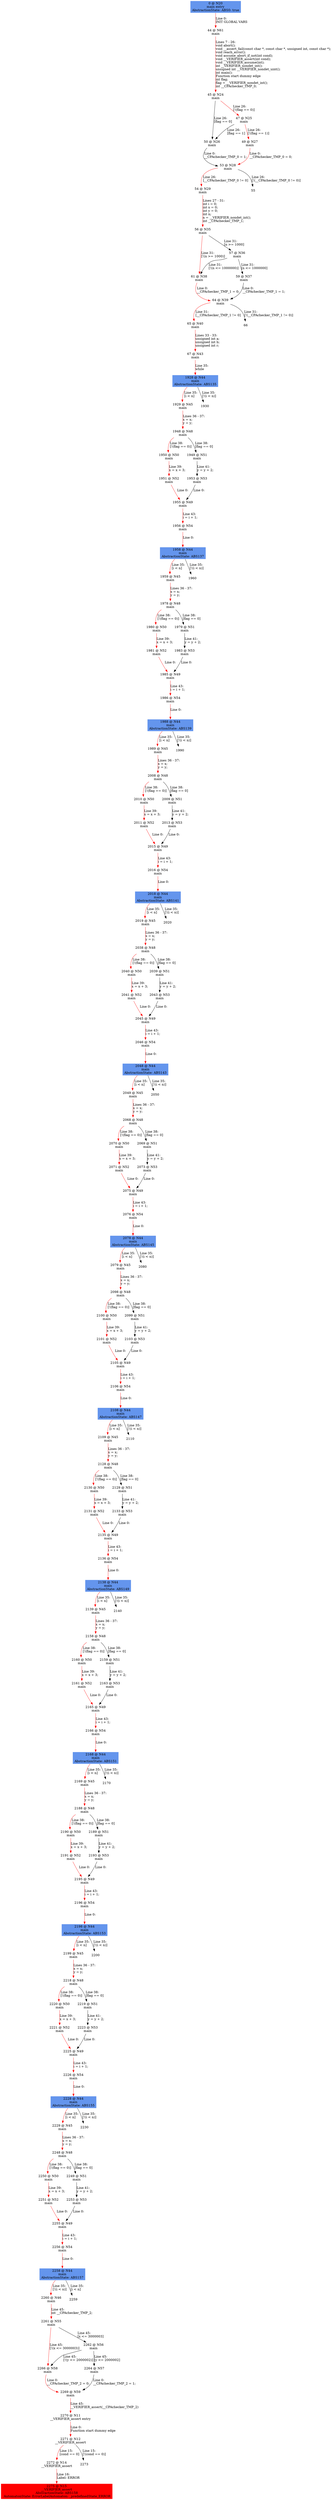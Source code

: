 digraph ARG {
node [style="filled" shape="box" color="white"]
0 [fillcolor="cornflowerblue" label="0 @ N20\nmain entry\nAbstractionState: ABS0: true\n" id="0"]
44 [label="44 @ N61\nmain\n" id="44"]
45 [label="45 @ N24\nmain\n" id="45"]
50 [label="50 @ N26\nmain\n" id="50"]
53 [label="53 @ N28\nmain\n" id="53"]
54 [label="54 @ N29\nmain\n" id="54"]
56 [label="56 @ N35\nmain\n" id="56"]
61 [label="61 @ N38\nmain\n" id="61"]
64 [label="64 @ N39\nmain\n" id="64"]
65 [label="65 @ N40\nmain\n" id="65"]
67 [label="67 @ N43\nmain\n" id="67"]
1928 [fillcolor="cornflowerblue" label="1928 @ N44\nmain\nAbstractionState: ABS135\n" id="1928"]
1929 [label="1929 @ N45\nmain\n" id="1929"]
1948 [label="1948 @ N48\nmain\n" id="1948"]
1950 [label="1950 @ N50\nmain\n" id="1950"]
1951 [label="1951 @ N52\nmain\n" id="1951"]
1955 [label="1955 @ N49\nmain\n" id="1955"]
1956 [label="1956 @ N54\nmain\n" id="1956"]
1958 [fillcolor="cornflowerblue" label="1958 @ N44\nmain\nAbstractionState: ABS137\n" id="1958"]
1959 [label="1959 @ N45\nmain\n" id="1959"]
1978 [label="1978 @ N48\nmain\n" id="1978"]
1980 [label="1980 @ N50\nmain\n" id="1980"]
1981 [label="1981 @ N52\nmain\n" id="1981"]
1985 [label="1985 @ N49\nmain\n" id="1985"]
1986 [label="1986 @ N54\nmain\n" id="1986"]
1988 [fillcolor="cornflowerblue" label="1988 @ N44\nmain\nAbstractionState: ABS139\n" id="1988"]
1989 [label="1989 @ N45\nmain\n" id="1989"]
2008 [label="2008 @ N48\nmain\n" id="2008"]
2010 [label="2010 @ N50\nmain\n" id="2010"]
2011 [label="2011 @ N52\nmain\n" id="2011"]
2015 [label="2015 @ N49\nmain\n" id="2015"]
2016 [label="2016 @ N54\nmain\n" id="2016"]
2018 [fillcolor="cornflowerblue" label="2018 @ N44\nmain\nAbstractionState: ABS141\n" id="2018"]
2019 [label="2019 @ N45\nmain\n" id="2019"]
2038 [label="2038 @ N48\nmain\n" id="2038"]
2040 [label="2040 @ N50\nmain\n" id="2040"]
2041 [label="2041 @ N52\nmain\n" id="2041"]
2045 [label="2045 @ N49\nmain\n" id="2045"]
2046 [label="2046 @ N54\nmain\n" id="2046"]
2048 [fillcolor="cornflowerblue" label="2048 @ N44\nmain\nAbstractionState: ABS143\n" id="2048"]
2049 [label="2049 @ N45\nmain\n" id="2049"]
2068 [label="2068 @ N48\nmain\n" id="2068"]
2070 [label="2070 @ N50\nmain\n" id="2070"]
2071 [label="2071 @ N52\nmain\n" id="2071"]
2075 [label="2075 @ N49\nmain\n" id="2075"]
2076 [label="2076 @ N54\nmain\n" id="2076"]
2078 [fillcolor="cornflowerblue" label="2078 @ N44\nmain\nAbstractionState: ABS145\n" id="2078"]
2079 [label="2079 @ N45\nmain\n" id="2079"]
2098 [label="2098 @ N48\nmain\n" id="2098"]
2100 [label="2100 @ N50\nmain\n" id="2100"]
2101 [label="2101 @ N52\nmain\n" id="2101"]
2105 [label="2105 @ N49\nmain\n" id="2105"]
2106 [label="2106 @ N54\nmain\n" id="2106"]
2108 [fillcolor="cornflowerblue" label="2108 @ N44\nmain\nAbstractionState: ABS147\n" id="2108"]
2109 [label="2109 @ N45\nmain\n" id="2109"]
2128 [label="2128 @ N48\nmain\n" id="2128"]
2130 [label="2130 @ N50\nmain\n" id="2130"]
2131 [label="2131 @ N52\nmain\n" id="2131"]
2135 [label="2135 @ N49\nmain\n" id="2135"]
2136 [label="2136 @ N54\nmain\n" id="2136"]
2138 [fillcolor="cornflowerblue" label="2138 @ N44\nmain\nAbstractionState: ABS149\n" id="2138"]
2139 [label="2139 @ N45\nmain\n" id="2139"]
2158 [label="2158 @ N48\nmain\n" id="2158"]
2160 [label="2160 @ N50\nmain\n" id="2160"]
2161 [label="2161 @ N52\nmain\n" id="2161"]
2165 [label="2165 @ N49\nmain\n" id="2165"]
2166 [label="2166 @ N54\nmain\n" id="2166"]
2168 [fillcolor="cornflowerblue" label="2168 @ N44\nmain\nAbstractionState: ABS151\n" id="2168"]
2169 [label="2169 @ N45\nmain\n" id="2169"]
2188 [label="2188 @ N48\nmain\n" id="2188"]
2190 [label="2190 @ N50\nmain\n" id="2190"]
2191 [label="2191 @ N52\nmain\n" id="2191"]
2195 [label="2195 @ N49\nmain\n" id="2195"]
2196 [label="2196 @ N54\nmain\n" id="2196"]
2198 [fillcolor="cornflowerblue" label="2198 @ N44\nmain\nAbstractionState: ABS153\n" id="2198"]
2199 [label="2199 @ N45\nmain\n" id="2199"]
2218 [label="2218 @ N48\nmain\n" id="2218"]
2220 [label="2220 @ N50\nmain\n" id="2220"]
2221 [label="2221 @ N52\nmain\n" id="2221"]
2225 [label="2225 @ N49\nmain\n" id="2225"]
2226 [label="2226 @ N54\nmain\n" id="2226"]
2228 [fillcolor="cornflowerblue" label="2228 @ N44\nmain\nAbstractionState: ABS155\n" id="2228"]
2229 [label="2229 @ N45\nmain\n" id="2229"]
2248 [label="2248 @ N48\nmain\n" id="2248"]
2250 [label="2250 @ N50\nmain\n" id="2250"]
2251 [label="2251 @ N52\nmain\n" id="2251"]
2255 [label="2255 @ N49\nmain\n" id="2255"]
2256 [label="2256 @ N54\nmain\n" id="2256"]
2258 [fillcolor="cornflowerblue" label="2258 @ N44\nmain\nAbstractionState: ABS157\n" id="2258"]
2260 [label="2260 @ N46\nmain\n" id="2260"]
2261 [label="2261 @ N55\nmain\n" id="2261"]
2266 [label="2266 @ N58\nmain\n" id="2266"]
2269 [label="2269 @ N59\nmain\n" id="2269"]
2270 [label="2270 @ N11\n__VERIFIER_assert entry\n" id="2270"]
2271 [label="2271 @ N12\n__VERIFIER_assert\n" id="2271"]
2272 [label="2272 @ N14\n__VERIFIER_assert\n" id="2272"]
2275 [fillcolor="red" label="2275 @ N15\n__VERIFIER_assert\nAbstractionState: ABS158\n AutomatonState: ErrorLabelAutomaton: _predefinedState_ERROR\n" id="2275"]
2262 [label="2262 @ N56\nmain\n" id="2262"]
2264 [label="2264 @ N57\nmain\n" id="2264"]
2249 [label="2249 @ N51\nmain\n" id="2249"]
2253 [label="2253 @ N53\nmain\n" id="2253"]
2219 [label="2219 @ N51\nmain\n" id="2219"]
2223 [label="2223 @ N53\nmain\n" id="2223"]
2189 [label="2189 @ N51\nmain\n" id="2189"]
2193 [label="2193 @ N53\nmain\n" id="2193"]
2159 [label="2159 @ N51\nmain\n" id="2159"]
2163 [label="2163 @ N53\nmain\n" id="2163"]
2129 [label="2129 @ N51\nmain\n" id="2129"]
2133 [label="2133 @ N53\nmain\n" id="2133"]
2099 [label="2099 @ N51\nmain\n" id="2099"]
2103 [label="2103 @ N53\nmain\n" id="2103"]
2069 [label="2069 @ N51\nmain\n" id="2069"]
2073 [label="2073 @ N53\nmain\n" id="2073"]
2039 [label="2039 @ N51\nmain\n" id="2039"]
2043 [label="2043 @ N53\nmain\n" id="2043"]
2009 [label="2009 @ N51\nmain\n" id="2009"]
2013 [label="2013 @ N53\nmain\n" id="2013"]
1979 [label="1979 @ N51\nmain\n" id="1979"]
1983 [label="1983 @ N53\nmain\n" id="1983"]
1949 [label="1949 @ N51\nmain\n" id="1949"]
1953 [label="1953 @ N53\nmain\n" id="1953"]
57 [label="57 @ N36\nmain\n" id="57"]
59 [label="59 @ N37\nmain\n" id="59"]
47 [label="47 @ N25\nmain\n" id="47"]
49 [label="49 @ N27\nmain\n" id="49"]
0 -> 44 [color="red" label="Line 0: \lINIT GLOBAL VARS\l" id="0 -> 44"]
44 -> 45 [color="red" label="Lines 7 - 26: \lvoid abort();\lvoid __assert_fail(const char *, const char *, unsigned int, const char *);\lvoid reach_error();\lvoid assume_abort_if_not(int cond);\lvoid __VERIFIER_assert(int cond);\lvoid __VERIFIER_assume(int);\lint __VERIFIER_nondet_int();\lunsigned int __VERIFIER_nondet_uint();\lint main();\lFunction start dummy edge\lint flag;\lflag = __VERIFIER_nondet_int();\lint __CPAchecker_TMP_0;\l" id="44 -> 45"]
45 -> 47 [color="red" label="Line 26: \l[!(flag == 0)]\l" id="45 -> 47"]
45 -> 50 [label="Line 26: \l[flag == 0]\l" id="45 -> 50"]
50 -> 53 [label="Line 0: \l__CPAchecker_TMP_0 = 1;\l" id="50 -> 53"]
53 -> 54 [color="red" label="Line 26: \l[__CPAchecker_TMP_0 != 0]\l" id="53 -> 54"]
53 -> 55 [label="Line 26: \l[!(__CPAchecker_TMP_0 != 0)]\l" id="53 -> 55"]
54 -> 56 [color="red" label="Lines 27 - 31: \lint i = 0;\lint x = 0;\lint y = 0;\lint n;\ln = __VERIFIER_nondet_int();\lint __CPAchecker_TMP_1;\l" id="54 -> 56"]
56 -> 57 [label="Line 31: \l[n >= 1000]\l" id="56 -> 57"]
56 -> 61 [color="red" label="Line 31: \l[!(n >= 1000)]\l" id="56 -> 61"]
61 -> 64 [color="red" label="Line 0: \l__CPAchecker_TMP_1 = 0;\l" id="61 -> 64"]
64 -> 65 [color="red" label="Line 31: \l[__CPAchecker_TMP_1 != 0]\l" id="64 -> 65"]
64 -> 66 [label="Line 31: \l[!(__CPAchecker_TMP_1 != 0)]\l" id="64 -> 66"]
65 -> 67 [color="red" label="Lines 33 - 33: \lunsigned int a;\lunsigned int b;\lunsigned int r;\l" id="65 -> 67"]
67 -> 1928 [color="red" label="Line 35: \lwhile\l" id="67 -> 1928"]
1928 -> 1929 [color="red" label="Line 35: \l[i < n]\l" id="1928 -> 1929"]
1928 -> 1930 [label="Line 35: \l[!(i < n)]\l" id="1928 -> 1930"]
1929 -> 1948 [color="red" label="Lines 36 - 37: \lx = x;\ly = y;\l" id="1929 -> 1948"]
1948 -> 1949 [label="Line 38: \l[flag == 0]\l" id="1948 -> 1949"]
1948 -> 1950 [color="red" label="Line 38: \l[!(flag == 0)]\l" id="1948 -> 1950"]
1950 -> 1951 [color="red" label="Line 39: \lx = x + 3;\l" id="1950 -> 1951"]
1951 -> 1955 [color="red" label="Line 0: \l\l" id="1951 -> 1955"]
1955 -> 1956 [color="red" label="Line 43: \li = i + 1;\l" id="1955 -> 1956"]
1956 -> 1958 [color="red" label="Line 0: \l\l" id="1956 -> 1958"]
1958 -> 1959 [color="red" label="Line 35: \l[i < n]\l" id="1958 -> 1959"]
1958 -> 1960 [label="Line 35: \l[!(i < n)]\l" id="1958 -> 1960"]
1959 -> 1978 [color="red" label="Lines 36 - 37: \lx = x;\ly = y;\l" id="1959 -> 1978"]
1978 -> 1979 [label="Line 38: \l[flag == 0]\l" id="1978 -> 1979"]
1978 -> 1980 [color="red" label="Line 38: \l[!(flag == 0)]\l" id="1978 -> 1980"]
1980 -> 1981 [color="red" label="Line 39: \lx = x + 3;\l" id="1980 -> 1981"]
1981 -> 1985 [color="red" label="Line 0: \l\l" id="1981 -> 1985"]
1985 -> 1986 [color="red" label="Line 43: \li = i + 1;\l" id="1985 -> 1986"]
1986 -> 1988 [color="red" label="Line 0: \l\l" id="1986 -> 1988"]
1988 -> 1989 [color="red" label="Line 35: \l[i < n]\l" id="1988 -> 1989"]
1988 -> 1990 [label="Line 35: \l[!(i < n)]\l" id="1988 -> 1990"]
1989 -> 2008 [color="red" label="Lines 36 - 37: \lx = x;\ly = y;\l" id="1989 -> 2008"]
2008 -> 2009 [label="Line 38: \l[flag == 0]\l" id="2008 -> 2009"]
2008 -> 2010 [color="red" label="Line 38: \l[!(flag == 0)]\l" id="2008 -> 2010"]
2010 -> 2011 [color="red" label="Line 39: \lx = x + 3;\l" id="2010 -> 2011"]
2011 -> 2015 [color="red" label="Line 0: \l\l" id="2011 -> 2015"]
2015 -> 2016 [color="red" label="Line 43: \li = i + 1;\l" id="2015 -> 2016"]
2016 -> 2018 [color="red" label="Line 0: \l\l" id="2016 -> 2018"]
2018 -> 2019 [color="red" label="Line 35: \l[i < n]\l" id="2018 -> 2019"]
2018 -> 2020 [label="Line 35: \l[!(i < n)]\l" id="2018 -> 2020"]
2019 -> 2038 [color="red" label="Lines 36 - 37: \lx = x;\ly = y;\l" id="2019 -> 2038"]
2038 -> 2039 [label="Line 38: \l[flag == 0]\l" id="2038 -> 2039"]
2038 -> 2040 [color="red" label="Line 38: \l[!(flag == 0)]\l" id="2038 -> 2040"]
2040 -> 2041 [color="red" label="Line 39: \lx = x + 3;\l" id="2040 -> 2041"]
2041 -> 2045 [color="red" label="Line 0: \l\l" id="2041 -> 2045"]
2045 -> 2046 [color="red" label="Line 43: \li = i + 1;\l" id="2045 -> 2046"]
2046 -> 2048 [color="red" label="Line 0: \l\l" id="2046 -> 2048"]
2048 -> 2049 [color="red" label="Line 35: \l[i < n]\l" id="2048 -> 2049"]
2048 -> 2050 [label="Line 35: \l[!(i < n)]\l" id="2048 -> 2050"]
2049 -> 2068 [color="red" label="Lines 36 - 37: \lx = x;\ly = y;\l" id="2049 -> 2068"]
2068 -> 2069 [label="Line 38: \l[flag == 0]\l" id="2068 -> 2069"]
2068 -> 2070 [color="red" label="Line 38: \l[!(flag == 0)]\l" id="2068 -> 2070"]
2070 -> 2071 [color="red" label="Line 39: \lx = x + 3;\l" id="2070 -> 2071"]
2071 -> 2075 [color="red" label="Line 0: \l\l" id="2071 -> 2075"]
2075 -> 2076 [color="red" label="Line 43: \li = i + 1;\l" id="2075 -> 2076"]
2076 -> 2078 [color="red" label="Line 0: \l\l" id="2076 -> 2078"]
2078 -> 2079 [color="red" label="Line 35: \l[i < n]\l" id="2078 -> 2079"]
2078 -> 2080 [label="Line 35: \l[!(i < n)]\l" id="2078 -> 2080"]
2079 -> 2098 [color="red" label="Lines 36 - 37: \lx = x;\ly = y;\l" id="2079 -> 2098"]
2098 -> 2099 [label="Line 38: \l[flag == 0]\l" id="2098 -> 2099"]
2098 -> 2100 [color="red" label="Line 38: \l[!(flag == 0)]\l" id="2098 -> 2100"]
2100 -> 2101 [color="red" label="Line 39: \lx = x + 3;\l" id="2100 -> 2101"]
2101 -> 2105 [color="red" label="Line 0: \l\l" id="2101 -> 2105"]
2105 -> 2106 [color="red" label="Line 43: \li = i + 1;\l" id="2105 -> 2106"]
2106 -> 2108 [color="red" label="Line 0: \l\l" id="2106 -> 2108"]
2108 -> 2109 [color="red" label="Line 35: \l[i < n]\l" id="2108 -> 2109"]
2108 -> 2110 [label="Line 35: \l[!(i < n)]\l" id="2108 -> 2110"]
2109 -> 2128 [color="red" label="Lines 36 - 37: \lx = x;\ly = y;\l" id="2109 -> 2128"]
2128 -> 2129 [label="Line 38: \l[flag == 0]\l" id="2128 -> 2129"]
2128 -> 2130 [color="red" label="Line 38: \l[!(flag == 0)]\l" id="2128 -> 2130"]
2130 -> 2131 [color="red" label="Line 39: \lx = x + 3;\l" id="2130 -> 2131"]
2131 -> 2135 [color="red" label="Line 0: \l\l" id="2131 -> 2135"]
2135 -> 2136 [color="red" label="Line 43: \li = i + 1;\l" id="2135 -> 2136"]
2136 -> 2138 [color="red" label="Line 0: \l\l" id="2136 -> 2138"]
2138 -> 2139 [color="red" label="Line 35: \l[i < n]\l" id="2138 -> 2139"]
2138 -> 2140 [label="Line 35: \l[!(i < n)]\l" id="2138 -> 2140"]
2139 -> 2158 [color="red" label="Lines 36 - 37: \lx = x;\ly = y;\l" id="2139 -> 2158"]
2158 -> 2159 [label="Line 38: \l[flag == 0]\l" id="2158 -> 2159"]
2158 -> 2160 [color="red" label="Line 38: \l[!(flag == 0)]\l" id="2158 -> 2160"]
2160 -> 2161 [color="red" label="Line 39: \lx = x + 3;\l" id="2160 -> 2161"]
2161 -> 2165 [color="red" label="Line 0: \l\l" id="2161 -> 2165"]
2165 -> 2166 [color="red" label="Line 43: \li = i + 1;\l" id="2165 -> 2166"]
2166 -> 2168 [color="red" label="Line 0: \l\l" id="2166 -> 2168"]
2168 -> 2169 [color="red" label="Line 35: \l[i < n]\l" id="2168 -> 2169"]
2168 -> 2170 [label="Line 35: \l[!(i < n)]\l" id="2168 -> 2170"]
2169 -> 2188 [color="red" label="Lines 36 - 37: \lx = x;\ly = y;\l" id="2169 -> 2188"]
2188 -> 2189 [label="Line 38: \l[flag == 0]\l" id="2188 -> 2189"]
2188 -> 2190 [color="red" label="Line 38: \l[!(flag == 0)]\l" id="2188 -> 2190"]
2190 -> 2191 [color="red" label="Line 39: \lx = x + 3;\l" id="2190 -> 2191"]
2191 -> 2195 [color="red" label="Line 0: \l\l" id="2191 -> 2195"]
2195 -> 2196 [color="red" label="Line 43: \li = i + 1;\l" id="2195 -> 2196"]
2196 -> 2198 [color="red" label="Line 0: \l\l" id="2196 -> 2198"]
2198 -> 2199 [color="red" label="Line 35: \l[i < n]\l" id="2198 -> 2199"]
2198 -> 2200 [label="Line 35: \l[!(i < n)]\l" id="2198 -> 2200"]
2199 -> 2218 [color="red" label="Lines 36 - 37: \lx = x;\ly = y;\l" id="2199 -> 2218"]
2218 -> 2219 [label="Line 38: \l[flag == 0]\l" id="2218 -> 2219"]
2218 -> 2220 [color="red" label="Line 38: \l[!(flag == 0)]\l" id="2218 -> 2220"]
2220 -> 2221 [color="red" label="Line 39: \lx = x + 3;\l" id="2220 -> 2221"]
2221 -> 2225 [color="red" label="Line 0: \l\l" id="2221 -> 2225"]
2225 -> 2226 [color="red" label="Line 43: \li = i + 1;\l" id="2225 -> 2226"]
2226 -> 2228 [color="red" label="Line 0: \l\l" id="2226 -> 2228"]
2228 -> 2229 [color="red" label="Line 35: \l[i < n]\l" id="2228 -> 2229"]
2228 -> 2230 [label="Line 35: \l[!(i < n)]\l" id="2228 -> 2230"]
2229 -> 2248 [color="red" label="Lines 36 - 37: \lx = x;\ly = y;\l" id="2229 -> 2248"]
2248 -> 2249 [label="Line 38: \l[flag == 0]\l" id="2248 -> 2249"]
2248 -> 2250 [color="red" label="Line 38: \l[!(flag == 0)]\l" id="2248 -> 2250"]
2250 -> 2251 [color="red" label="Line 39: \lx = x + 3;\l" id="2250 -> 2251"]
2251 -> 2255 [color="red" label="Line 0: \l\l" id="2251 -> 2255"]
2255 -> 2256 [color="red" label="Line 43: \li = i + 1;\l" id="2255 -> 2256"]
2256 -> 2258 [color="red" label="Line 0: \l\l" id="2256 -> 2258"]
2258 -> 2259 [label="Line 35: \l[i < n]\l" id="2258 -> 2259"]
2258 -> 2260 [color="red" label="Line 35: \l[!(i < n)]\l" id="2258 -> 2260"]
2260 -> 2261 [color="red" label="Line 45: \lint __CPAchecker_TMP_2;\l" id="2260 -> 2261"]
2261 -> 2262 [label="Line 45: \l[x <= 3000003]\l" id="2261 -> 2262"]
2261 -> 2266 [color="red" label="Line 45: \l[!(x <= 3000003)]\l" id="2261 -> 2266"]
2266 -> 2269 [color="red" label="Line 0: \l__CPAchecker_TMP_2 = 0;\l" id="2266 -> 2269"]
2269 -> 2270 [color="red" label="Line 45: \l__VERIFIER_assert(__CPAchecker_TMP_2)\l" id="2269 -> 2270"]
2270 -> 2271 [color="red" label="Line 0: \lFunction start dummy edge\l" id="2270 -> 2271"]
2271 -> 2272 [color="red" label="Line 15: \l[cond == 0]\l" id="2271 -> 2272"]
2271 -> 2273 [label="Line 15: \l[!(cond == 0)]\l" id="2271 -> 2273"]
2272 -> 2275 [color="red" label="Line 16: \lLabel: ERROR\l" id="2272 -> 2275"]
2262 -> 2264 [label="Line 45: \l[y <= 2000002]\l" id="2262 -> 2264"]
2262 -> 2266 [label="Line 45: \l[!(y <= 2000002)]\l" id="2262 -> 2266"]
2264 -> 2269 [label="Line 0: \l__CPAchecker_TMP_2 = 1;\l" id="2264 -> 2269"]
2249 -> 2253 [label="Line 41: \ly = y + 2;\l" id="2249 -> 2253"]
2253 -> 2255 [label="Line 0: \l\l" id="2253 -> 2255"]
2219 -> 2223 [label="Line 41: \ly = y + 2;\l" id="2219 -> 2223"]
2223 -> 2225 [label="Line 0: \l\l" id="2223 -> 2225"]
2189 -> 2193 [label="Line 41: \ly = y + 2;\l" id="2189 -> 2193"]
2193 -> 2195 [label="Line 0: \l\l" id="2193 -> 2195"]
2159 -> 2163 [label="Line 41: \ly = y + 2;\l" id="2159 -> 2163"]
2163 -> 2165 [label="Line 0: \l\l" id="2163 -> 2165"]
2129 -> 2133 [label="Line 41: \ly = y + 2;\l" id="2129 -> 2133"]
2133 -> 2135 [label="Line 0: \l\l" id="2133 -> 2135"]
2099 -> 2103 [label="Line 41: \ly = y + 2;\l" id="2099 -> 2103"]
2103 -> 2105 [label="Line 0: \l\l" id="2103 -> 2105"]
2069 -> 2073 [label="Line 41: \ly = y + 2;\l" id="2069 -> 2073"]
2073 -> 2075 [label="Line 0: \l\l" id="2073 -> 2075"]
2039 -> 2043 [label="Line 41: \ly = y + 2;\l" id="2039 -> 2043"]
2043 -> 2045 [label="Line 0: \l\l" id="2043 -> 2045"]
2009 -> 2013 [label="Line 41: \ly = y + 2;\l" id="2009 -> 2013"]
2013 -> 2015 [label="Line 0: \l\l" id="2013 -> 2015"]
1979 -> 1983 [label="Line 41: \ly = y + 2;\l" id="1979 -> 1983"]
1983 -> 1985 [label="Line 0: \l\l" id="1983 -> 1985"]
1949 -> 1953 [label="Line 41: \ly = y + 2;\l" id="1949 -> 1953"]
1953 -> 1955 [label="Line 0: \l\l" id="1953 -> 1955"]
57 -> 59 [label="Line 31: \l[n <= 1000000]\l" id="57 -> 59"]
57 -> 61 [label="Line 31: \l[!(n <= 1000000)]\l" id="57 -> 61"]
59 -> 64 [label="Line 0: \l__CPAchecker_TMP_1 = 1;\l" id="59 -> 64"]
47 -> 49 [color="red" label="Line 26: \l[!(flag == 1)]\l" id="47 -> 49"]
47 -> 50 [label="Line 26: \l[flag == 1]\l" id="47 -> 50"]
49 -> 53 [color="red" label="Line 0: \l__CPAchecker_TMP_0 = 0;\l" id="49 -> 53"]
}
